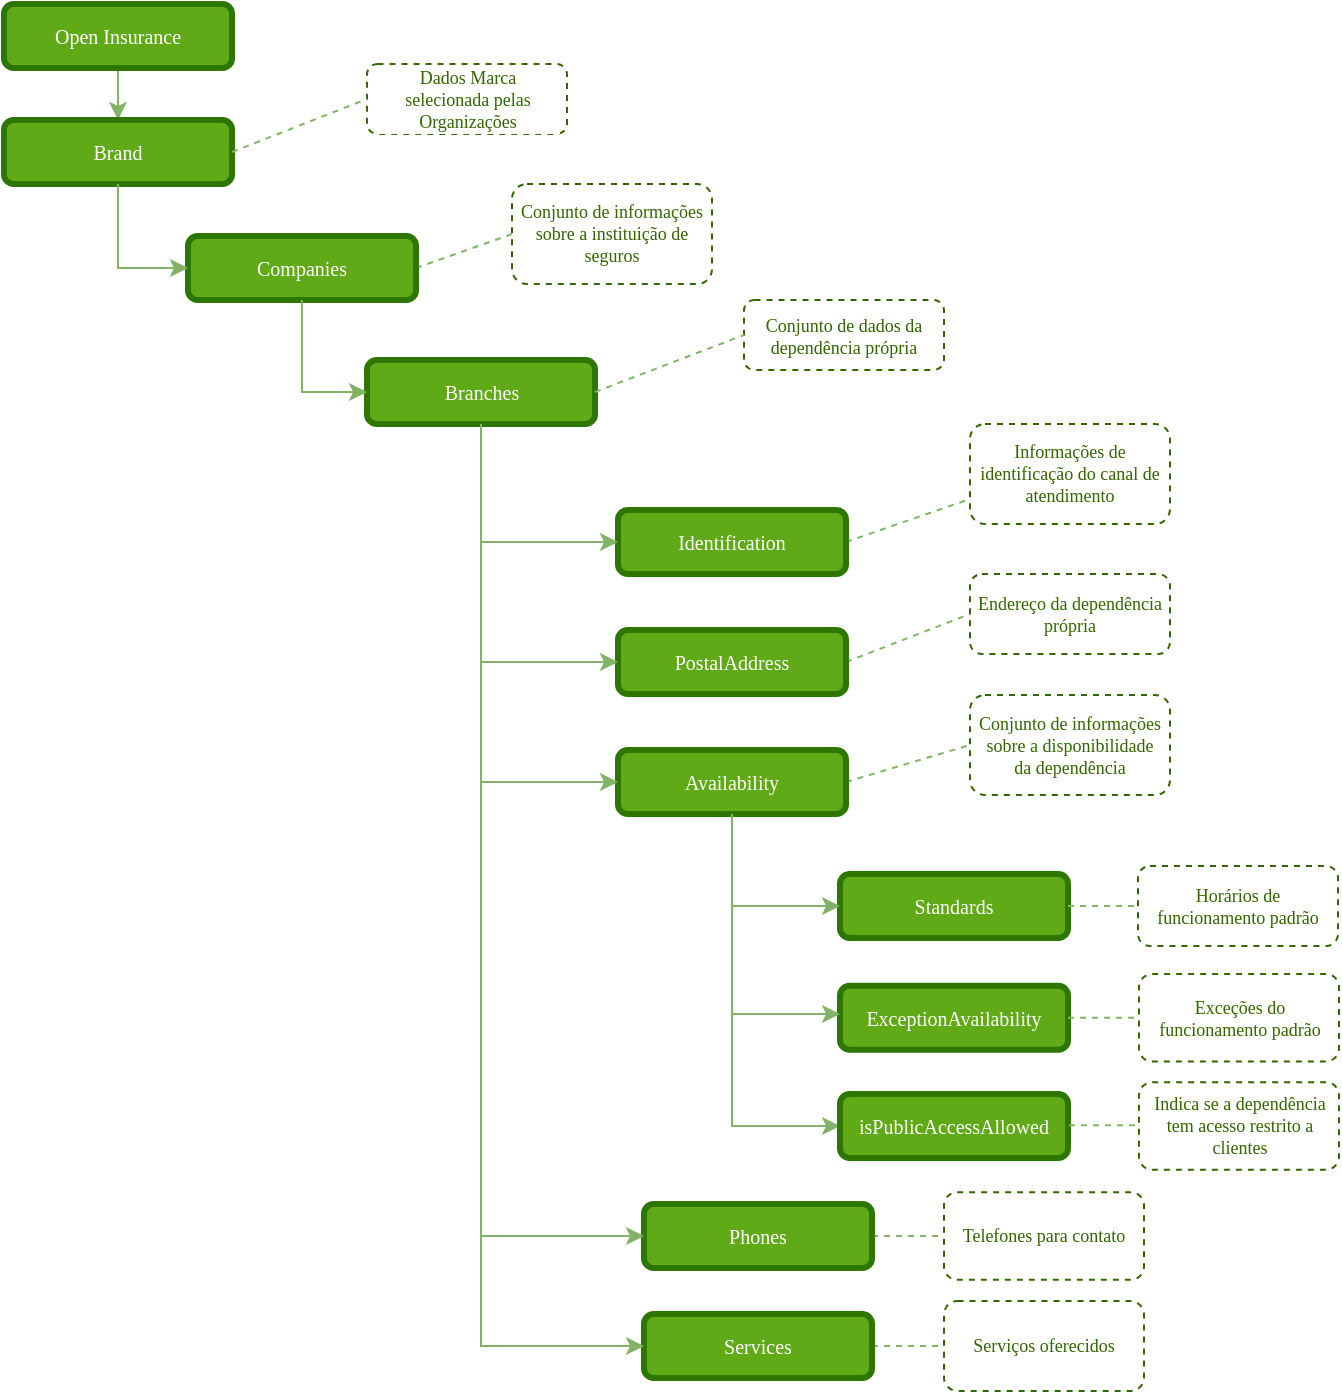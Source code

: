 <mxfile version="14.6.10" type="device"><diagram id="pwx9f-JPc5i2mSrcDJkJ" name="Page-1"><mxGraphModel dx="1722" dy="688" grid="1" gridSize="10" guides="1" tooltips="1" connect="1" arrows="1" fold="1" page="1" pageScale="1" pageWidth="827" pageHeight="1169" math="0" shadow="0"><root><mxCell id="0"/><mxCell id="1" parent="0"/><mxCell id="CP8brj2QoUajFCljk4hs-6" style="edgeStyle=orthogonalEdgeStyle;rounded=0;orthogonalLoop=1;jettySize=auto;html=1;exitX=0.5;exitY=1;exitDx=0;exitDy=0;entryX=0.5;entryY=0;entryDx=0;entryDy=0;endSize=6;fillColor=#d5e8d4;strokeColor=#82b366;comic=0;shadow=0;backgroundOutline=0;snapToPoint=0;fixDash=0;endArrow=classic;endFill=1;" parent="1" source="CP8brj2QoUajFCljk4hs-1" target="K7QmRaTlfAqMgjyaSpq7-1" edge="1"><mxGeometry relative="1" as="geometry"><mxPoint x="217" y="110" as="targetPoint"/><Array as="points"><mxPoint x="217" y="75"/><mxPoint x="217" y="100"/></Array></mxGeometry></mxCell><mxCell id="CP8brj2QoUajFCljk4hs-1" value="Open Insurance" style="rounded=1;whiteSpace=wrap;html=1;comic=0;shadow=0;backgroundOutline=0;snapToPoint=0;fixDash=0;strokeWidth=3;fontFamily=Verdana;fontStyle=0;labelBackgroundColor=none;labelBorderColor=none;fontSize=10;fillColor=#60a917;strokeColor=#2D7600;fontColor=#ffffff;" parent="1" vertex="1"><mxGeometry x="160" y="45" width="114" height="32" as="geometry"/></mxCell><mxCell id="s8GSPq7UgO-F03P1_zAw-17" style="edgeStyle=none;rounded=1;orthogonalLoop=1;jettySize=auto;html=1;exitX=1;exitY=0.5;exitDx=0;exitDy=0;entryX=0;entryY=0.5;entryDx=0;entryDy=0;dashed=1;endArrow=none;endFill=0;endSize=6;strokeColor=#82b366;fillColor=#d5e8d4;" parent="1" source="skdPaxOKUVVu9bfk-Ge9-1" target="CP8brj2QoUajFCljk4hs-20" edge="1"><mxGeometry relative="1" as="geometry"/></mxCell><mxCell id="s8GSPq7UgO-F03P1_zAw-22" style="edgeStyle=none;rounded=1;orthogonalLoop=1;jettySize=auto;html=1;exitX=1;exitY=0.5;exitDx=0;exitDy=0;entryX=0;entryY=0.5;entryDx=0;entryDy=0;dashed=1;endArrow=none;endFill=0;endSize=6;strokeColor=#82b366;fillColor=#d5e8d4;" parent="1" source="CP8brj2QoUajFCljk4hs-12" target="s8GSPq7UgO-F03P1_zAw-21" edge="1"><mxGeometry relative="1" as="geometry"/></mxCell><mxCell id="CP8brj2QoUajFCljk4hs-12" value="Services" style="rounded=1;whiteSpace=wrap;html=1;comic=0;shadow=0;backgroundOutline=0;snapToPoint=0;fixDash=0;strokeWidth=3;fontFamily=Verdana;fontStyle=0;labelBackgroundColor=none;labelBorderColor=none;fontSize=10;fillColor=#60a917;strokeColor=#2D7600;fontColor=#ffffff;" parent="1" vertex="1"><mxGeometry x="480" y="700" width="114" height="32" as="geometry"/></mxCell><mxCell id="CP8brj2QoUajFCljk4hs-20" value="&lt;font style=&quot;font-size: 9px&quot;&gt;Conjunto de informações sobre a instituição de seguros&lt;/font&gt;" style="rounded=1;whiteSpace=wrap;html=1;shadow=0;comic=0;strokeWidth=1;fillColor=#ffffff;gradientColor=#ffffff;fontFamily=Verdana;fontSize=9;dashed=1;spacingLeft=5;spacing=0;spacingRight=5;spacingBottom=5;spacingTop=5;align=center;verticalAlign=middle;strokeColor=#336600;labelBackgroundColor=#ffffff;fontColor=#336600;" parent="1" vertex="1"><mxGeometry x="414" y="135" width="100" height="50" as="geometry"/></mxCell><mxCell id="s8GSPq7UgO-F03P1_zAw-1" value="Branches" style="rounded=1;whiteSpace=wrap;html=1;comic=0;shadow=0;backgroundOutline=0;snapToPoint=0;fixDash=0;strokeWidth=3;fontFamily=Verdana;fontStyle=0;labelBackgroundColor=none;labelBorderColor=none;fontSize=10;fillColor=#60a917;strokeColor=#2D7600;fontColor=#ffffff;" parent="1" vertex="1"><mxGeometry x="341.5" y="223" width="114" height="32" as="geometry"/></mxCell><mxCell id="skdPaxOKUVVu9bfk-Ge9-1" value="Companies" style="rounded=1;whiteSpace=wrap;html=1;comic=0;shadow=0;backgroundOutline=0;snapToPoint=0;fixDash=0;strokeWidth=3;fontFamily=Verdana;fontStyle=0;labelBackgroundColor=none;labelBorderColor=none;fontSize=10;fillColor=#60a917;strokeColor=#2D7600;fontColor=#ffffff;" parent="1" vertex="1"><mxGeometry x="252" y="161" width="114" height="32" as="geometry"/></mxCell><mxCell id="s8GSPq7UgO-F03P1_zAw-23" style="edgeStyle=none;rounded=1;orthogonalLoop=1;jettySize=auto;html=1;exitX=1;exitY=0.5;exitDx=0;exitDy=0;entryX=0;entryY=0.5;entryDx=0;entryDy=0;dashed=1;endArrow=none;endFill=0;endSize=6;strokeColor=#82b366;fillColor=#d5e8d4;" parent="1" source="s8GSPq7UgO-F03P1_zAw-2" target="s8GSPq7UgO-F03P1_zAw-19" edge="1"><mxGeometry relative="1" as="geometry"/></mxCell><mxCell id="FNC0KotiD_Wt6QfRI8mR-9" value="" style="edgeStyle=orthogonalEdgeStyle;rounded=0;orthogonalLoop=1;jettySize=auto;html=1;entryX=0;entryY=0.5;entryDx=0;entryDy=0;strokeColor=#82b366;fillColor=#d5e8d4;" parent="1" source="s8GSPq7UgO-F03P1_zAw-2" target="FNC0KotiD_Wt6QfRI8mR-5" edge="1"><mxGeometry relative="1" as="geometry"><Array as="points"><mxPoint x="524" y="606"/></Array></mxGeometry></mxCell><mxCell id="s8GSPq7UgO-F03P1_zAw-2" value="Availability" style="rounded=1;comic=0;shadow=0;backgroundOutline=0;snapToPoint=0;fixDash=0;strokeWidth=3;fontFamily=Verdana;fontStyle=0;labelBorderColor=none;labelBackgroundColor=none;whiteSpace=wrap;html=1;fontSize=10;fillColor=#60a917;strokeColor=#2D7600;fontColor=#ffffff;" parent="1" vertex="1"><mxGeometry x="467" y="418" width="114" height="32" as="geometry"/></mxCell><mxCell id="s8GSPq7UgO-F03P1_zAw-16" style="rounded=1;orthogonalLoop=1;jettySize=auto;html=1;exitX=1;exitY=0.5;exitDx=0;exitDy=0;entryX=0;entryY=0.5;entryDx=0;entryDy=0;endArrow=none;endFill=0;endSize=6;strokeColor=#82b366;dashed=1;fillColor=#d5e8d4;" parent="1" source="s8GSPq7UgO-F03P1_zAw-3" target="s8GSPq7UgO-F03P1_zAw-15" edge="1"><mxGeometry relative="1" as="geometry"/></mxCell><mxCell id="s8GSPq7UgO-F03P1_zAw-3" value="PostalAddress" style="rounded=1;comic=0;shadow=0;backgroundOutline=0;snapToPoint=0;fixDash=0;strokeWidth=3;fontFamily=Verdana;fontStyle=0;labelBorderColor=none;labelBackgroundColor=none;whiteSpace=wrap;html=1;fontSize=10;fillColor=#60a917;strokeColor=#2D7600;fontColor=#ffffff;" parent="1" vertex="1"><mxGeometry x="467" y="358" width="114" height="32" as="geometry"/></mxCell><mxCell id="s8GSPq7UgO-F03P1_zAw-15" value="&lt;font style=&quot;font-size: 9px&quot;&gt;Endereço&lt;/font&gt;&amp;nbsp;da dependência própria" style="rounded=1;whiteSpace=wrap;html=1;shadow=0;comic=0;strokeColor=#336600;strokeWidth=1;fillColor=#ffffff;gradientColor=#ffffff;fontFamily=Verdana;fontSize=9;fontColor=#336600;dashed=1;spacingLeft=5;spacing=0;spacingRight=5;spacingBottom=5;spacingTop=5;align=center;verticalAlign=middle;labelBackgroundColor=#ffffff;" parent="1" vertex="1"><mxGeometry x="643" y="330" width="100" height="40" as="geometry"/></mxCell><mxCell id="s8GSPq7UgO-F03P1_zAw-19" value="&lt;font style=&quot;font-size: 9px&quot;&gt;Conjunto de informações sobre a disponibilidade da dependência&lt;/font&gt;" style="rounded=1;whiteSpace=wrap;html=1;shadow=0;comic=0;strokeColor=#336600;strokeWidth=1;fillColor=#ffffff;gradientColor=#ffffff;fontFamily=Verdana;fontSize=9;fontColor=#336600;dashed=1;spacingLeft=5;spacing=0;spacingRight=5;spacingBottom=5;spacingTop=5;align=center;verticalAlign=middle;labelBackgroundColor=#ffffff;" parent="1" vertex="1"><mxGeometry x="643" y="390.5" width="100" height="50" as="geometry"/></mxCell><mxCell id="s8GSPq7UgO-F03P1_zAw-21" value="&lt;font style=&quot;font-size: 9px&quot;&gt;Serviços oferecidos&lt;/font&gt;" style="rounded=1;whiteSpace=wrap;html=1;shadow=0;comic=0;strokeColor=#336600;strokeWidth=1;fillColor=#ffffff;gradientColor=#ffffff;fontFamily=Verdana;fontSize=9;fontColor=#336600;dashed=1;spacingLeft=5;spacing=0;spacingRight=5;spacingBottom=5;spacingTop=5;align=center;verticalAlign=middle;labelBackgroundColor=#ffffff;" parent="1" vertex="1"><mxGeometry x="630" y="693.5" width="100" height="45" as="geometry"/></mxCell><mxCell id="UKijcxdELqQ3lG6I_cNB-1" value="Standards" style="rounded=1;comic=0;shadow=0;backgroundOutline=0;snapToPoint=0;fixDash=0;strokeWidth=3;fontFamily=Verdana;fontStyle=0;labelBorderColor=none;labelBackgroundColor=none;whiteSpace=wrap;html=1;fontSize=10;fillColor=#60a917;strokeColor=#2D7600;fontColor=#ffffff;" parent="1" vertex="1"><mxGeometry x="578" y="480" width="114" height="32" as="geometry"/></mxCell><mxCell id="UKijcxdELqQ3lG6I_cNB-4" value="ExceptionAvailability" style="rounded=1;comic=0;shadow=0;backgroundOutline=0;snapToPoint=0;fixDash=0;strokeWidth=3;fontFamily=Verdana;fontStyle=0;labelBorderColor=none;labelBackgroundColor=none;whiteSpace=wrap;html=1;fontSize=10;fillColor=#60a917;strokeColor=#2D7600;fontColor=#ffffff;" parent="1" vertex="1"><mxGeometry x="578" y="535.88" width="114" height="32" as="geometry"/></mxCell><mxCell id="UKijcxdELqQ3lG6I_cNB-10" value="&lt;font style=&quot;font-size: 9px&quot;&gt;Horários de funcionamento padrão&lt;/font&gt;" style="rounded=1;whiteSpace=wrap;html=1;shadow=0;comic=0;strokeColor=#336600;strokeWidth=1;fillColor=#ffffff;gradientColor=#ffffff;fontFamily=Verdana;fontSize=9;fontColor=#336600;dashed=1;spacingLeft=5;spacing=0;spacingRight=5;spacingBottom=5;spacingTop=5;align=center;verticalAlign=middle;labelBackgroundColor=#ffffff;" parent="1" vertex="1"><mxGeometry x="727" y="476" width="100" height="40" as="geometry"/></mxCell><mxCell id="UKijcxdELqQ3lG6I_cNB-11" value="Exceções do funcionamento padrão" style="rounded=1;whiteSpace=wrap;html=1;shadow=0;comic=0;strokeColor=#336600;strokeWidth=1;fillColor=#ffffff;gradientColor=#ffffff;fontFamily=Verdana;fontSize=9;fontColor=#336600;dashed=1;spacingLeft=5;spacing=0;spacingRight=5;spacingBottom=5;spacingTop=5;align=center;verticalAlign=middle;labelBackgroundColor=#ffffff;" parent="1" vertex="1"><mxGeometry x="727.5" y="530" width="100" height="43.75" as="geometry"/></mxCell><mxCell id="UKijcxdELqQ3lG6I_cNB-12" style="edgeStyle=none;rounded=1;orthogonalLoop=1;jettySize=auto;html=1;exitX=1;exitY=0.5;exitDx=0;exitDy=0;entryX=0;entryY=0.5;entryDx=0;entryDy=0;dashed=1;endArrow=none;endFill=0;endSize=6;strokeColor=#82b366;fillColor=#d5e8d4;" parent="1" source="UKijcxdELqQ3lG6I_cNB-1" target="UKijcxdELqQ3lG6I_cNB-10" edge="1"><mxGeometry relative="1" as="geometry"><mxPoint x="652.5" y="443.5" as="sourcePoint"/><mxPoint x="738.5" y="473.5" as="targetPoint"/></mxGeometry></mxCell><mxCell id="UKijcxdELqQ3lG6I_cNB-13" style="edgeStyle=none;rounded=1;orthogonalLoop=1;jettySize=auto;html=1;exitX=1;exitY=0.5;exitDx=0;exitDy=0;entryX=0;entryY=0.5;entryDx=0;entryDy=0;dashed=1;endArrow=none;endFill=0;endSize=6;strokeColor=#82b366;fillColor=#d5e8d4;" parent="1" source="UKijcxdELqQ3lG6I_cNB-4" target="UKijcxdELqQ3lG6I_cNB-11" edge="1"><mxGeometry relative="1" as="geometry"><mxPoint x="662.5" y="453.5" as="sourcePoint"/><mxPoint x="728.5" y="405.5" as="targetPoint"/></mxGeometry></mxCell><mxCell id="UKijcxdELqQ3lG6I_cNB-16" value="Telefones para contato" style="rounded=1;whiteSpace=wrap;html=1;shadow=0;comic=0;strokeColor=#336600;strokeWidth=1;fillColor=#ffffff;gradientColor=#ffffff;fontFamily=Verdana;fontSize=9;fontColor=#336600;dashed=1;spacingLeft=5;spacing=0;spacingRight=5;spacingBottom=5;spacingTop=5;align=center;verticalAlign=middle;labelBackgroundColor=#ffffff;" parent="1" vertex="1"><mxGeometry x="630" y="639.13" width="100" height="43.75" as="geometry"/></mxCell><mxCell id="UKijcxdELqQ3lG6I_cNB-18" style="edgeStyle=none;rounded=1;orthogonalLoop=1;jettySize=auto;html=1;exitX=1;exitY=0.5;exitDx=0;exitDy=0;entryX=0;entryY=0.5;entryDx=0;entryDy=0;dashed=1;endArrow=none;endFill=0;endSize=6;strokeColor=#82b366;fillColor=#d5e8d4;" parent="1" source="UKijcxdELqQ3lG6I_cNB-14" target="UKijcxdELqQ3lG6I_cNB-16" edge="1"><mxGeometry relative="1" as="geometry"><mxPoint x="698.5" y="569.75" as="sourcePoint"/><mxPoint x="748.5" y="561.625" as="targetPoint"/></mxGeometry></mxCell><mxCell id="K7QmRaTlfAqMgjyaSpq7-1" value="Brand" style="rounded=1;whiteSpace=wrap;html=1;comic=0;shadow=0;backgroundOutline=0;snapToPoint=0;fixDash=0;strokeWidth=3;fontFamily=Verdana;fontStyle=0;labelBackgroundColor=none;labelBorderColor=none;fontSize=10;fillColor=#60a917;strokeColor=#2D7600;fontColor=#ffffff;" parent="1" vertex="1"><mxGeometry x="160" y="103" width="114" height="32" as="geometry"/></mxCell><mxCell id="K7QmRaTlfAqMgjyaSpq7-4" value="Dados Marca selecionada pelas Organizações" style="rounded=1;whiteSpace=wrap;html=1;shadow=0;comic=0;strokeColor=#336600;strokeWidth=1;fillColor=#ffffff;gradientColor=#ffffff;fontFamily=Verdana;fontSize=9;fontColor=#336600;dashed=1;spacingLeft=5;spacing=0;spacingRight=5;spacingBottom=5;spacingTop=5;align=center;verticalAlign=middle;labelBackgroundColor=#ffffff;" parent="1" vertex="1"><mxGeometry x="341.5" y="75" width="100" height="35" as="geometry"/></mxCell><mxCell id="K7QmRaTlfAqMgjyaSpq7-5" style="edgeStyle=none;rounded=1;orthogonalLoop=1;jettySize=auto;html=1;exitX=1;exitY=0.5;exitDx=0;exitDy=0;entryX=0;entryY=0.5;entryDx=0;entryDy=0;dashed=1;endArrow=none;endFill=0;endSize=6;strokeColor=#82b366;fillColor=#d5e8d4;" parent="1" source="K7QmRaTlfAqMgjyaSpq7-1" target="K7QmRaTlfAqMgjyaSpq7-4" edge="1"><mxGeometry relative="1" as="geometry"><mxPoint x="284" y="187" as="sourcePoint"/><mxPoint x="354" y="178" as="targetPoint"/></mxGeometry></mxCell><mxCell id="OAy02YRHIrdxpTnyVIux-4" style="edgeStyle=orthogonalEdgeStyle;rounded=0;orthogonalLoop=1;jettySize=auto;html=1;exitX=0.5;exitY=1;exitDx=0;exitDy=0;entryX=0;entryY=0.5;entryDx=0;entryDy=0;strokeColor=#82b366;endArrow=classic;endFill=1;fillColor=#d5e8d4;" parent="1" source="K7QmRaTlfAqMgjyaSpq7-1" target="skdPaxOKUVVu9bfk-Ge9-1" edge="1"><mxGeometry relative="1" as="geometry"><mxPoint x="90" y="242.25" as="sourcePoint"/><mxPoint x="133" y="297.75" as="targetPoint"/></mxGeometry></mxCell><mxCell id="OAy02YRHIrdxpTnyVIux-5" style="edgeStyle=orthogonalEdgeStyle;rounded=0;orthogonalLoop=1;jettySize=auto;html=1;exitX=0.5;exitY=1;exitDx=0;exitDy=0;entryX=0;entryY=0.5;entryDx=0;entryDy=0;strokeColor=#82b366;endArrow=classic;endFill=1;fillColor=#d5e8d4;" parent="1" source="skdPaxOKUVVu9bfk-Ge9-1" target="s8GSPq7UgO-F03P1_zAw-1" edge="1"><mxGeometry relative="1" as="geometry"><mxPoint x="227" y="145" as="sourcePoint"/><mxPoint x="262" y="187" as="targetPoint"/></mxGeometry></mxCell><mxCell id="OAy02YRHIrdxpTnyVIux-8" style="edgeStyle=orthogonalEdgeStyle;rounded=0;orthogonalLoop=1;jettySize=auto;html=1;exitX=0.5;exitY=1;exitDx=0;exitDy=0;entryX=0;entryY=0.5;entryDx=0;entryDy=0;strokeColor=#82b366;endArrow=classic;endFill=1;fillColor=#d5e8d4;" parent="1" source="s8GSPq7UgO-F03P1_zAw-1" target="s8GSPq7UgO-F03P1_zAw-3" edge="1"><mxGeometry relative="1" as="geometry"><mxPoint x="329" y="359.5" as="sourcePoint"/><mxPoint x="361.5" y="405.5" as="targetPoint"/></mxGeometry></mxCell><mxCell id="OAy02YRHIrdxpTnyVIux-10" style="edgeStyle=orthogonalEdgeStyle;rounded=0;orthogonalLoop=1;jettySize=auto;html=1;exitX=0.5;exitY=1;exitDx=0;exitDy=0;entryX=0;entryY=0.5;entryDx=0;entryDy=0;strokeColor=#82b366;endArrow=classic;endFill=1;fillColor=#d5e8d4;" parent="1" source="s8GSPq7UgO-F03P1_zAw-1" target="s8GSPq7UgO-F03P1_zAw-2" edge="1"><mxGeometry relative="1" as="geometry"><mxPoint x="300" y="350" as="sourcePoint"/><mxPoint x="332.5" y="396" as="targetPoint"/></mxGeometry></mxCell><mxCell id="OAy02YRHIrdxpTnyVIux-11" style="edgeStyle=orthogonalEdgeStyle;rounded=0;orthogonalLoop=1;jettySize=auto;html=1;exitX=0.5;exitY=1;exitDx=0;exitDy=0;entryX=0;entryY=0.5;entryDx=0;entryDy=0;strokeColor=#82b366;endArrow=classic;endFill=1;fillColor=#d5e8d4;" parent="1" source="s8GSPq7UgO-F03P1_zAw-2" target="UKijcxdELqQ3lG6I_cNB-1" edge="1"><mxGeometry relative="1" as="geometry"><mxPoint x="431" y="524" as="sourcePoint"/><mxPoint x="463.5" y="570" as="targetPoint"/></mxGeometry></mxCell><mxCell id="OAy02YRHIrdxpTnyVIux-12" style="edgeStyle=orthogonalEdgeStyle;rounded=0;orthogonalLoop=1;jettySize=auto;html=1;exitX=0.5;exitY=1;exitDx=0;exitDy=0;strokeColor=#82b366;endArrow=classic;endFill=1;fillColor=#d5e8d4;" parent="1" edge="1"><mxGeometry relative="1" as="geometry"><mxPoint x="524" y="450" as="sourcePoint"/><mxPoint x="578" y="550" as="targetPoint"/><Array as="points"><mxPoint x="524" y="550"/></Array></mxGeometry></mxCell><mxCell id="OAy02YRHIrdxpTnyVIux-14" style="edgeStyle=orthogonalEdgeStyle;rounded=0;orthogonalLoop=1;jettySize=auto;html=1;exitX=0.5;exitY=1;exitDx=0;exitDy=0;entryX=0;entryY=0.5;entryDx=0;entryDy=0;strokeColor=#82b366;endArrow=classic;endFill=1;fillColor=#d5e8d4;" parent="1" source="s8GSPq7UgO-F03P1_zAw-1" target="CP8brj2QoUajFCljk4hs-12" edge="1"><mxGeometry relative="1" as="geometry"><mxPoint x="389" y="273" as="sourcePoint"/><mxPoint x="421.5" y="319" as="targetPoint"/></mxGeometry></mxCell><mxCell id="OAy02YRHIrdxpTnyVIux-15" value="&lt;font style=&quot;font-size: 9px&quot;&gt;Conjunto de dados da dependência própria&lt;/font&gt;" style="rounded=1;whiteSpace=wrap;html=1;shadow=0;comic=0;strokeColor=#336600;strokeWidth=1;fillColor=#ffffff;gradientColor=#ffffff;fontFamily=Verdana;fontSize=9;fontColor=#336600;dashed=1;spacingLeft=5;spacing=0;spacingRight=5;spacingBottom=5;spacingTop=5;align=center;verticalAlign=middle;labelBackgroundColor=#ffffff;" parent="1" vertex="1"><mxGeometry x="530" y="193" width="100" height="35" as="geometry"/></mxCell><mxCell id="OAy02YRHIrdxpTnyVIux-16" style="edgeStyle=none;rounded=1;orthogonalLoop=1;jettySize=auto;html=1;exitX=1;exitY=0.5;exitDx=0;exitDy=0;entryX=0;entryY=0.5;entryDx=0;entryDy=0;dashed=1;endArrow=none;endFill=0;endSize=6;strokeColor=#82b366;fillColor=#d5e8d4;" parent="1" source="s8GSPq7UgO-F03P1_zAw-1" target="OAy02YRHIrdxpTnyVIux-15" edge="1"><mxGeometry relative="1" as="geometry"><mxPoint x="500" y="219" as="sourcePoint"/><mxPoint x="609" y="283" as="targetPoint"/></mxGeometry></mxCell><mxCell id="UKijcxdELqQ3lG6I_cNB-14" value="Phones" style="rounded=1;comic=0;shadow=0;backgroundOutline=0;snapToPoint=0;fixDash=0;strokeWidth=3;fontFamily=Verdana;fontStyle=0;labelBorderColor=none;labelBackgroundColor=none;whiteSpace=wrap;html=1;fontSize=10;fillColor=#60a917;strokeColor=#2D7600;fontColor=#ffffff;" parent="1" vertex="1"><mxGeometry x="480" y="645.0" width="114" height="32" as="geometry"/></mxCell><mxCell id="2QIvtIjRVm9Nf6LcOuAy-1" style="edgeStyle=orthogonalEdgeStyle;rounded=0;orthogonalLoop=1;jettySize=auto;html=1;entryX=0;entryY=0.5;entryDx=0;entryDy=0;strokeColor=#82b366;endArrow=classic;endFill=1;fillColor=#d5e8d4;" parent="1" target="UKijcxdELqQ3lG6I_cNB-14" edge="1"><mxGeometry relative="1" as="geometry"><mxPoint x="398" y="661" as="sourcePoint"/><mxPoint x="538" y="615.87" as="targetPoint"/><Array as="points"><mxPoint x="420" y="661"/><mxPoint x="420" y="661"/></Array></mxGeometry></mxCell><mxCell id="FNC0KotiD_Wt6QfRI8mR-5" value="isPublicAccessAllowed" style="rounded=1;comic=0;shadow=0;backgroundOutline=0;snapToPoint=0;fixDash=0;strokeWidth=3;fontFamily=Verdana;fontStyle=0;labelBorderColor=none;labelBackgroundColor=none;whiteSpace=wrap;html=1;fontSize=10;fillColor=#60a917;strokeColor=#2D7600;fontColor=#ffffff;" parent="1" vertex="1"><mxGeometry x="578" y="590" width="114" height="32" as="geometry"/></mxCell><mxCell id="FNC0KotiD_Wt6QfRI8mR-10" value="Indica se a dependência tem acesso restrito a clientes" style="rounded=1;whiteSpace=wrap;html=1;shadow=0;comic=0;strokeColor=#336600;strokeWidth=1;fillColor=#ffffff;gradientColor=#ffffff;fontFamily=Verdana;fontSize=9;fontColor=#336600;dashed=1;spacingLeft=5;spacing=0;spacingRight=5;spacingBottom=5;spacingTop=5;align=center;verticalAlign=middle;labelBackgroundColor=#ffffff;" parent="1" vertex="1"><mxGeometry x="727.5" y="584.13" width="100" height="43.75" as="geometry"/></mxCell><mxCell id="FNC0KotiD_Wt6QfRI8mR-12" style="edgeStyle=none;rounded=1;orthogonalLoop=1;jettySize=auto;html=1;exitX=1;exitY=0.5;exitDx=0;exitDy=0;entryX=0;entryY=0.5;entryDx=0;entryDy=0;dashed=1;endArrow=none;endFill=0;endSize=6;strokeColor=#82b366;fillColor=#d5e8d4;" parent="1" edge="1"><mxGeometry relative="1" as="geometry"><mxPoint x="692.5" y="605.59" as="sourcePoint"/><mxPoint x="727.5" y="605.59" as="targetPoint"/></mxGeometry></mxCell><mxCell id="CpMF6nxP8Yc5X-ZugtvR-1" style="rounded=1;orthogonalLoop=1;jettySize=auto;html=1;exitX=1;exitY=0.5;exitDx=0;exitDy=0;entryX=0;entryY=0.75;entryDx=0;entryDy=0;endArrow=none;endFill=0;endSize=6;strokeColor=#82b366;dashed=1;fillColor=#d5e8d4;" parent="1" source="CpMF6nxP8Yc5X-ZugtvR-2" target="CpMF6nxP8Yc5X-ZugtvR-3" edge="1"><mxGeometry relative="1" as="geometry"/></mxCell><mxCell id="CpMF6nxP8Yc5X-ZugtvR-2" value="Identification" style="rounded=1;comic=0;shadow=0;backgroundOutline=0;snapToPoint=0;fixDash=0;strokeWidth=3;fontFamily=Verdana;fontStyle=0;labelBorderColor=none;labelBackgroundColor=none;whiteSpace=wrap;html=1;fontSize=10;fillColor=#60a917;strokeColor=#2D7600;fontColor=#ffffff;" parent="1" vertex="1"><mxGeometry x="467" y="298" width="114" height="32" as="geometry"/></mxCell><mxCell id="CpMF6nxP8Yc5X-ZugtvR-3" value="Informações de identificação do canal de atendimento" style="rounded=1;whiteSpace=wrap;html=1;shadow=0;comic=0;strokeColor=#336600;strokeWidth=1;fillColor=#ffffff;gradientColor=#ffffff;fontFamily=Verdana;fontSize=9;fontColor=#336600;dashed=1;spacingLeft=5;spacing=0;spacingRight=5;spacingBottom=5;spacingTop=5;align=center;verticalAlign=middle;labelBackgroundColor=#ffffff;" parent="1" vertex="1"><mxGeometry x="643" y="255" width="100" height="50" as="geometry"/></mxCell><mxCell id="CpMF6nxP8Yc5X-ZugtvR-4" style="edgeStyle=orthogonalEdgeStyle;rounded=0;orthogonalLoop=1;jettySize=auto;html=1;exitX=0.5;exitY=1;exitDx=0;exitDy=0;entryX=0;entryY=0.5;entryDx=0;entryDy=0;strokeColor=#82b366;endArrow=classic;endFill=1;fillColor=#d5e8d4;" parent="1" source="s8GSPq7UgO-F03P1_zAw-1" target="CpMF6nxP8Yc5X-ZugtvR-2" edge="1"><mxGeometry relative="1" as="geometry"><mxPoint x="408.5" y="265" as="sourcePoint"/><mxPoint x="477" y="529" as="targetPoint"/></mxGeometry></mxCell></root></mxGraphModel></diagram></mxfile>